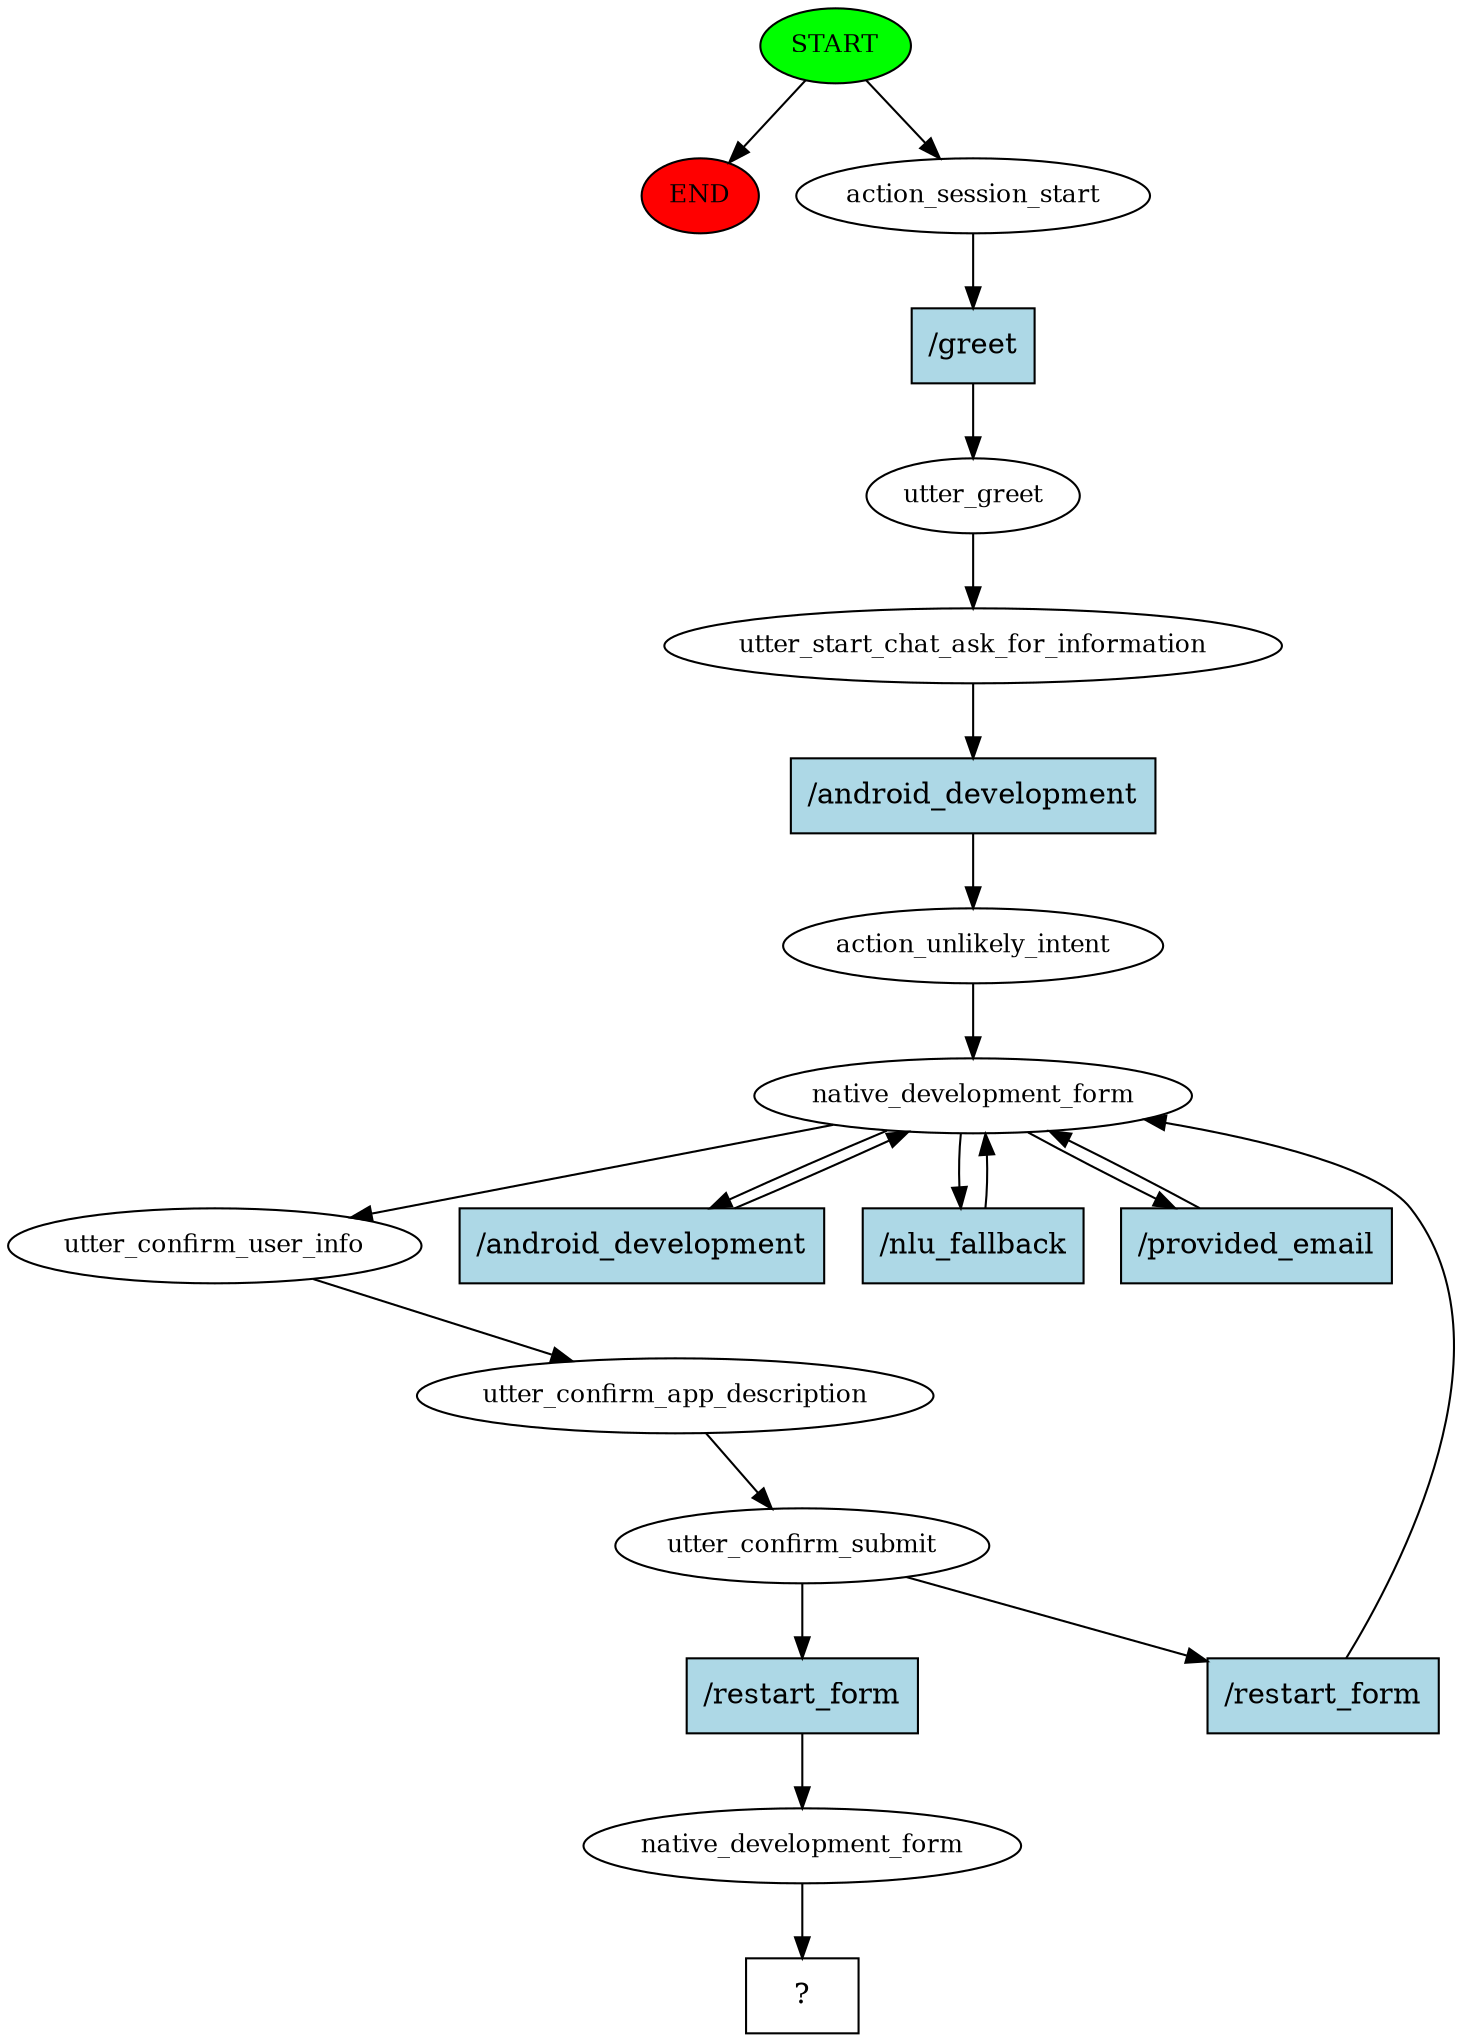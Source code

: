 digraph  {
0 [class="start active", fillcolor=green, fontsize=12, label=START, style=filled];
"-1" [class=end, fillcolor=red, fontsize=12, label=END, style=filled];
1 [class=active, fontsize=12, label=action_session_start];
2 [class=active, fontsize=12, label=utter_greet];
3 [class=active, fontsize=12, label=utter_start_chat_ask_for_information];
4 [class=active, fontsize=12, label=action_unlikely_intent];
5 [class=active, fontsize=12, label=native_development_form];
9 [class=active, fontsize=12, label=utter_confirm_user_info];
10 [class=active, fontsize=12, label=utter_confirm_app_description];
11 [class=active, fontsize=12, label=utter_confirm_submit];
17 [class=active, fontsize=12, label=native_development_form];
18 [class="intent dashed active", label="  ?  ", shape=rect];
19 [class="intent active", fillcolor=lightblue, label="/greet", shape=rect, style=filled];
20 [class="intent active", fillcolor=lightblue, label="/android_development", shape=rect, style=filled];
21 [class="intent active", fillcolor=lightblue, label="/android_development", shape=rect, style=filled];
22 [class="intent active", fillcolor=lightblue, label="/nlu_fallback", shape=rect, style=filled];
23 [class="intent active", fillcolor=lightblue, label="/provided_email", shape=rect, style=filled];
24 [class="intent active", fillcolor=lightblue, label="/restart_form", shape=rect, style=filled];
25 [class="intent active", fillcolor=lightblue, label="/restart_form", shape=rect, style=filled];
0 -> "-1"  [class="", key=NONE, label=""];
0 -> 1  [class=active, key=NONE, label=""];
1 -> 19  [class=active, key=0];
2 -> 3  [class=active, key=NONE, label=""];
3 -> 20  [class=active, key=0];
4 -> 5  [class=active, key=NONE, label=""];
5 -> 9  [class=active, key=NONE, label=""];
5 -> 21  [class=active, key=0];
5 -> 22  [class=active, key=0];
5 -> 23  [class=active, key=0];
9 -> 10  [class=active, key=NONE, label=""];
10 -> 11  [class=active, key=NONE, label=""];
11 -> 24  [class=active, key=0];
11 -> 25  [class=active, key=0];
17 -> 18  [class=active, key=NONE, label=""];
19 -> 2  [class=active, key=0];
20 -> 4  [class=active, key=0];
21 -> 5  [class=active, key=0];
22 -> 5  [class=active, key=0];
23 -> 5  [class=active, key=0];
24 -> 17  [class=active, key=0];
25 -> 5  [class=active, key=0];
}
